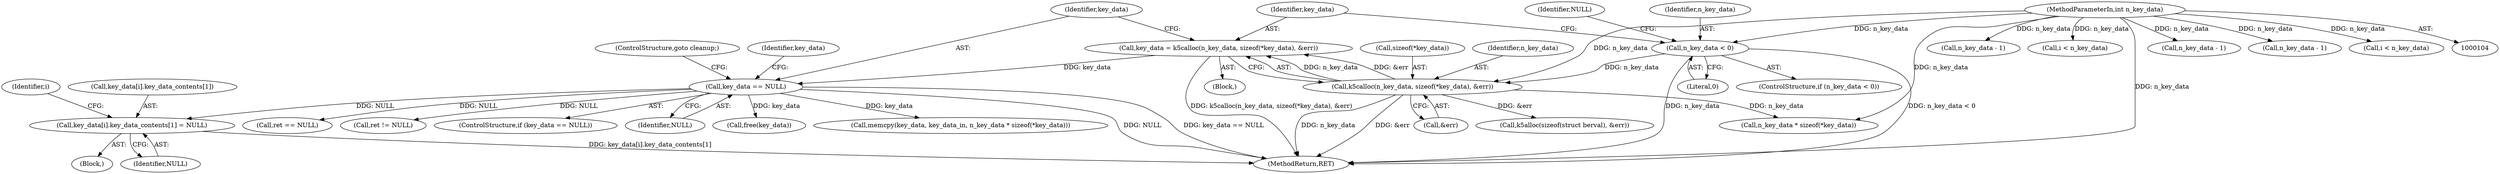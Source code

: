 digraph "0_krb5_04038bf3633c4b909b5ded3072dc88c8c419bf16@array" {
"1000201" [label="(Call,key_data[i].key_data_contents[1] = NULL)"];
"1000145" [label="(Call,key_data == NULL)"];
"1000135" [label="(Call,key_data = k5calloc(n_key_data, sizeof(*key_data), &err))"];
"1000137" [label="(Call,k5calloc(n_key_data, sizeof(*key_data), &err))"];
"1000130" [label="(Call,n_key_data < 0)"];
"1000106" [label="(MethodParameterIn,int n_key_data)"];
"1000108" [label="(Block,)"];
"1000365" [label="(Call,n_key_data - 1)"];
"1000130" [label="(Call,n_key_data < 0)"];
"1000142" [label="(Call,&err)"];
"1000391" [label="(Call,ret != NULL)"];
"1000138" [label="(Identifier,n_key_data)"];
"1000106" [label="(MethodParameterIn,int n_key_data)"];
"1000145" [label="(Call,key_data == NULL)"];
"1000136" [label="(Identifier,key_data)"];
"1000144" [label="(ControlStructure,if (key_data == NULL))"];
"1000135" [label="(Call,key_data = k5calloc(n_key_data, sizeof(*key_data), &err))"];
"1000276" [label="(Call,i < n_key_data)"];
"1000304" [label="(Call,k5alloc(sizeof(struct berval), &err))"];
"1000129" [label="(ControlStructure,if (n_key_data < 0))"];
"1000147" [label="(Identifier,NULL)"];
"1000137" [label="(Call,k5calloc(n_key_data, sizeof(*key_data), &err))"];
"1000150" [label="(Identifier,key_data)"];
"1000152" [label="(Call,n_key_data * sizeof(*key_data))"];
"1000131" [label="(Identifier,n_key_data)"];
"1000383" [label="(Call,free(key_data))"];
"1000216" [label="(Call,n_key_data - 1)"];
"1000165" [label="(Identifier,i)"];
"1000149" [label="(Call,memcpy(key_data, key_data_in, n_key_data * sizeof(*key_data)))"];
"1000287" [label="(Call,n_key_data - 1)"];
"1000175" [label="(Block,)"];
"1000161" [label="(Call,i < n_key_data)"];
"1000201" [label="(Call,key_data[i].key_data_contents[1] = NULL)"];
"1000134" [label="(Identifier,NULL)"];
"1000209" [label="(Identifier,NULL)"];
"1000148" [label="(ControlStructure,goto cleanup;)"];
"1000202" [label="(Call,key_data[i].key_data_contents[1])"];
"1000139" [label="(Call,sizeof(*key_data))"];
"1000248" [label="(Call,ret == NULL)"];
"1000146" [label="(Identifier,key_data)"];
"1000132" [label="(Literal,0)"];
"1000417" [label="(MethodReturn,RET)"];
"1000201" -> "1000175"  [label="AST: "];
"1000201" -> "1000209"  [label="CFG: "];
"1000202" -> "1000201"  [label="AST: "];
"1000209" -> "1000201"  [label="AST: "];
"1000165" -> "1000201"  [label="CFG: "];
"1000201" -> "1000417"  [label="DDG: key_data[i].key_data_contents[1]"];
"1000145" -> "1000201"  [label="DDG: NULL"];
"1000145" -> "1000144"  [label="AST: "];
"1000145" -> "1000147"  [label="CFG: "];
"1000146" -> "1000145"  [label="AST: "];
"1000147" -> "1000145"  [label="AST: "];
"1000148" -> "1000145"  [label="CFG: "];
"1000150" -> "1000145"  [label="CFG: "];
"1000145" -> "1000417"  [label="DDG: key_data == NULL"];
"1000145" -> "1000417"  [label="DDG: NULL"];
"1000135" -> "1000145"  [label="DDG: key_data"];
"1000145" -> "1000149"  [label="DDG: key_data"];
"1000145" -> "1000248"  [label="DDG: NULL"];
"1000145" -> "1000383"  [label="DDG: key_data"];
"1000145" -> "1000391"  [label="DDG: NULL"];
"1000135" -> "1000108"  [label="AST: "];
"1000135" -> "1000137"  [label="CFG: "];
"1000136" -> "1000135"  [label="AST: "];
"1000137" -> "1000135"  [label="AST: "];
"1000146" -> "1000135"  [label="CFG: "];
"1000135" -> "1000417"  [label="DDG: k5calloc(n_key_data, sizeof(*key_data), &err)"];
"1000137" -> "1000135"  [label="DDG: n_key_data"];
"1000137" -> "1000135"  [label="DDG: &err"];
"1000137" -> "1000142"  [label="CFG: "];
"1000138" -> "1000137"  [label="AST: "];
"1000139" -> "1000137"  [label="AST: "];
"1000142" -> "1000137"  [label="AST: "];
"1000137" -> "1000417"  [label="DDG: &err"];
"1000137" -> "1000417"  [label="DDG: n_key_data"];
"1000130" -> "1000137"  [label="DDG: n_key_data"];
"1000106" -> "1000137"  [label="DDG: n_key_data"];
"1000137" -> "1000152"  [label="DDG: n_key_data"];
"1000137" -> "1000304"  [label="DDG: &err"];
"1000130" -> "1000129"  [label="AST: "];
"1000130" -> "1000132"  [label="CFG: "];
"1000131" -> "1000130"  [label="AST: "];
"1000132" -> "1000130"  [label="AST: "];
"1000134" -> "1000130"  [label="CFG: "];
"1000136" -> "1000130"  [label="CFG: "];
"1000130" -> "1000417"  [label="DDG: n_key_data < 0"];
"1000130" -> "1000417"  [label="DDG: n_key_data"];
"1000106" -> "1000130"  [label="DDG: n_key_data"];
"1000106" -> "1000104"  [label="AST: "];
"1000106" -> "1000417"  [label="DDG: n_key_data"];
"1000106" -> "1000152"  [label="DDG: n_key_data"];
"1000106" -> "1000161"  [label="DDG: n_key_data"];
"1000106" -> "1000216"  [label="DDG: n_key_data"];
"1000106" -> "1000276"  [label="DDG: n_key_data"];
"1000106" -> "1000287"  [label="DDG: n_key_data"];
"1000106" -> "1000365"  [label="DDG: n_key_data"];
}
